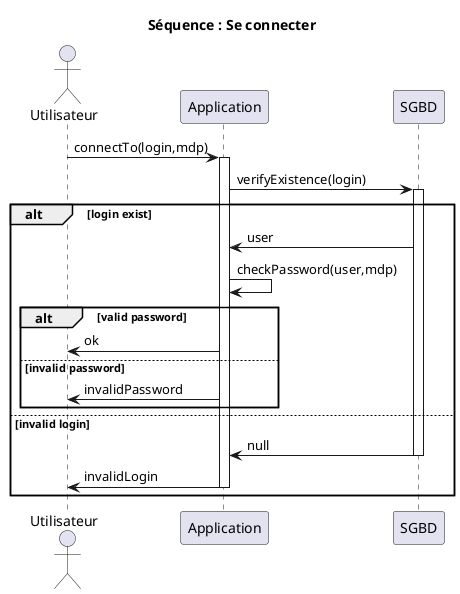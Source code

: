 @startuml
title Séquence : Se connecter
actor Utilisateur as U
participant Application as A
participant SGBD as bdd

U->A : connectTo(login,mdp)
activate A
A->bdd : verifyExistence(login)
activate bdd
alt login exist
    bdd->A : user
    A->A : checkPassword(user,mdp)
    alt valid password
        A->U: ok
    else invalid password
        A->U: invalidPassword
    end
else invalid login
    bdd->A : null
deactivate bdd
    A->U: invalidLogin
    deactivate A
end

@enduml